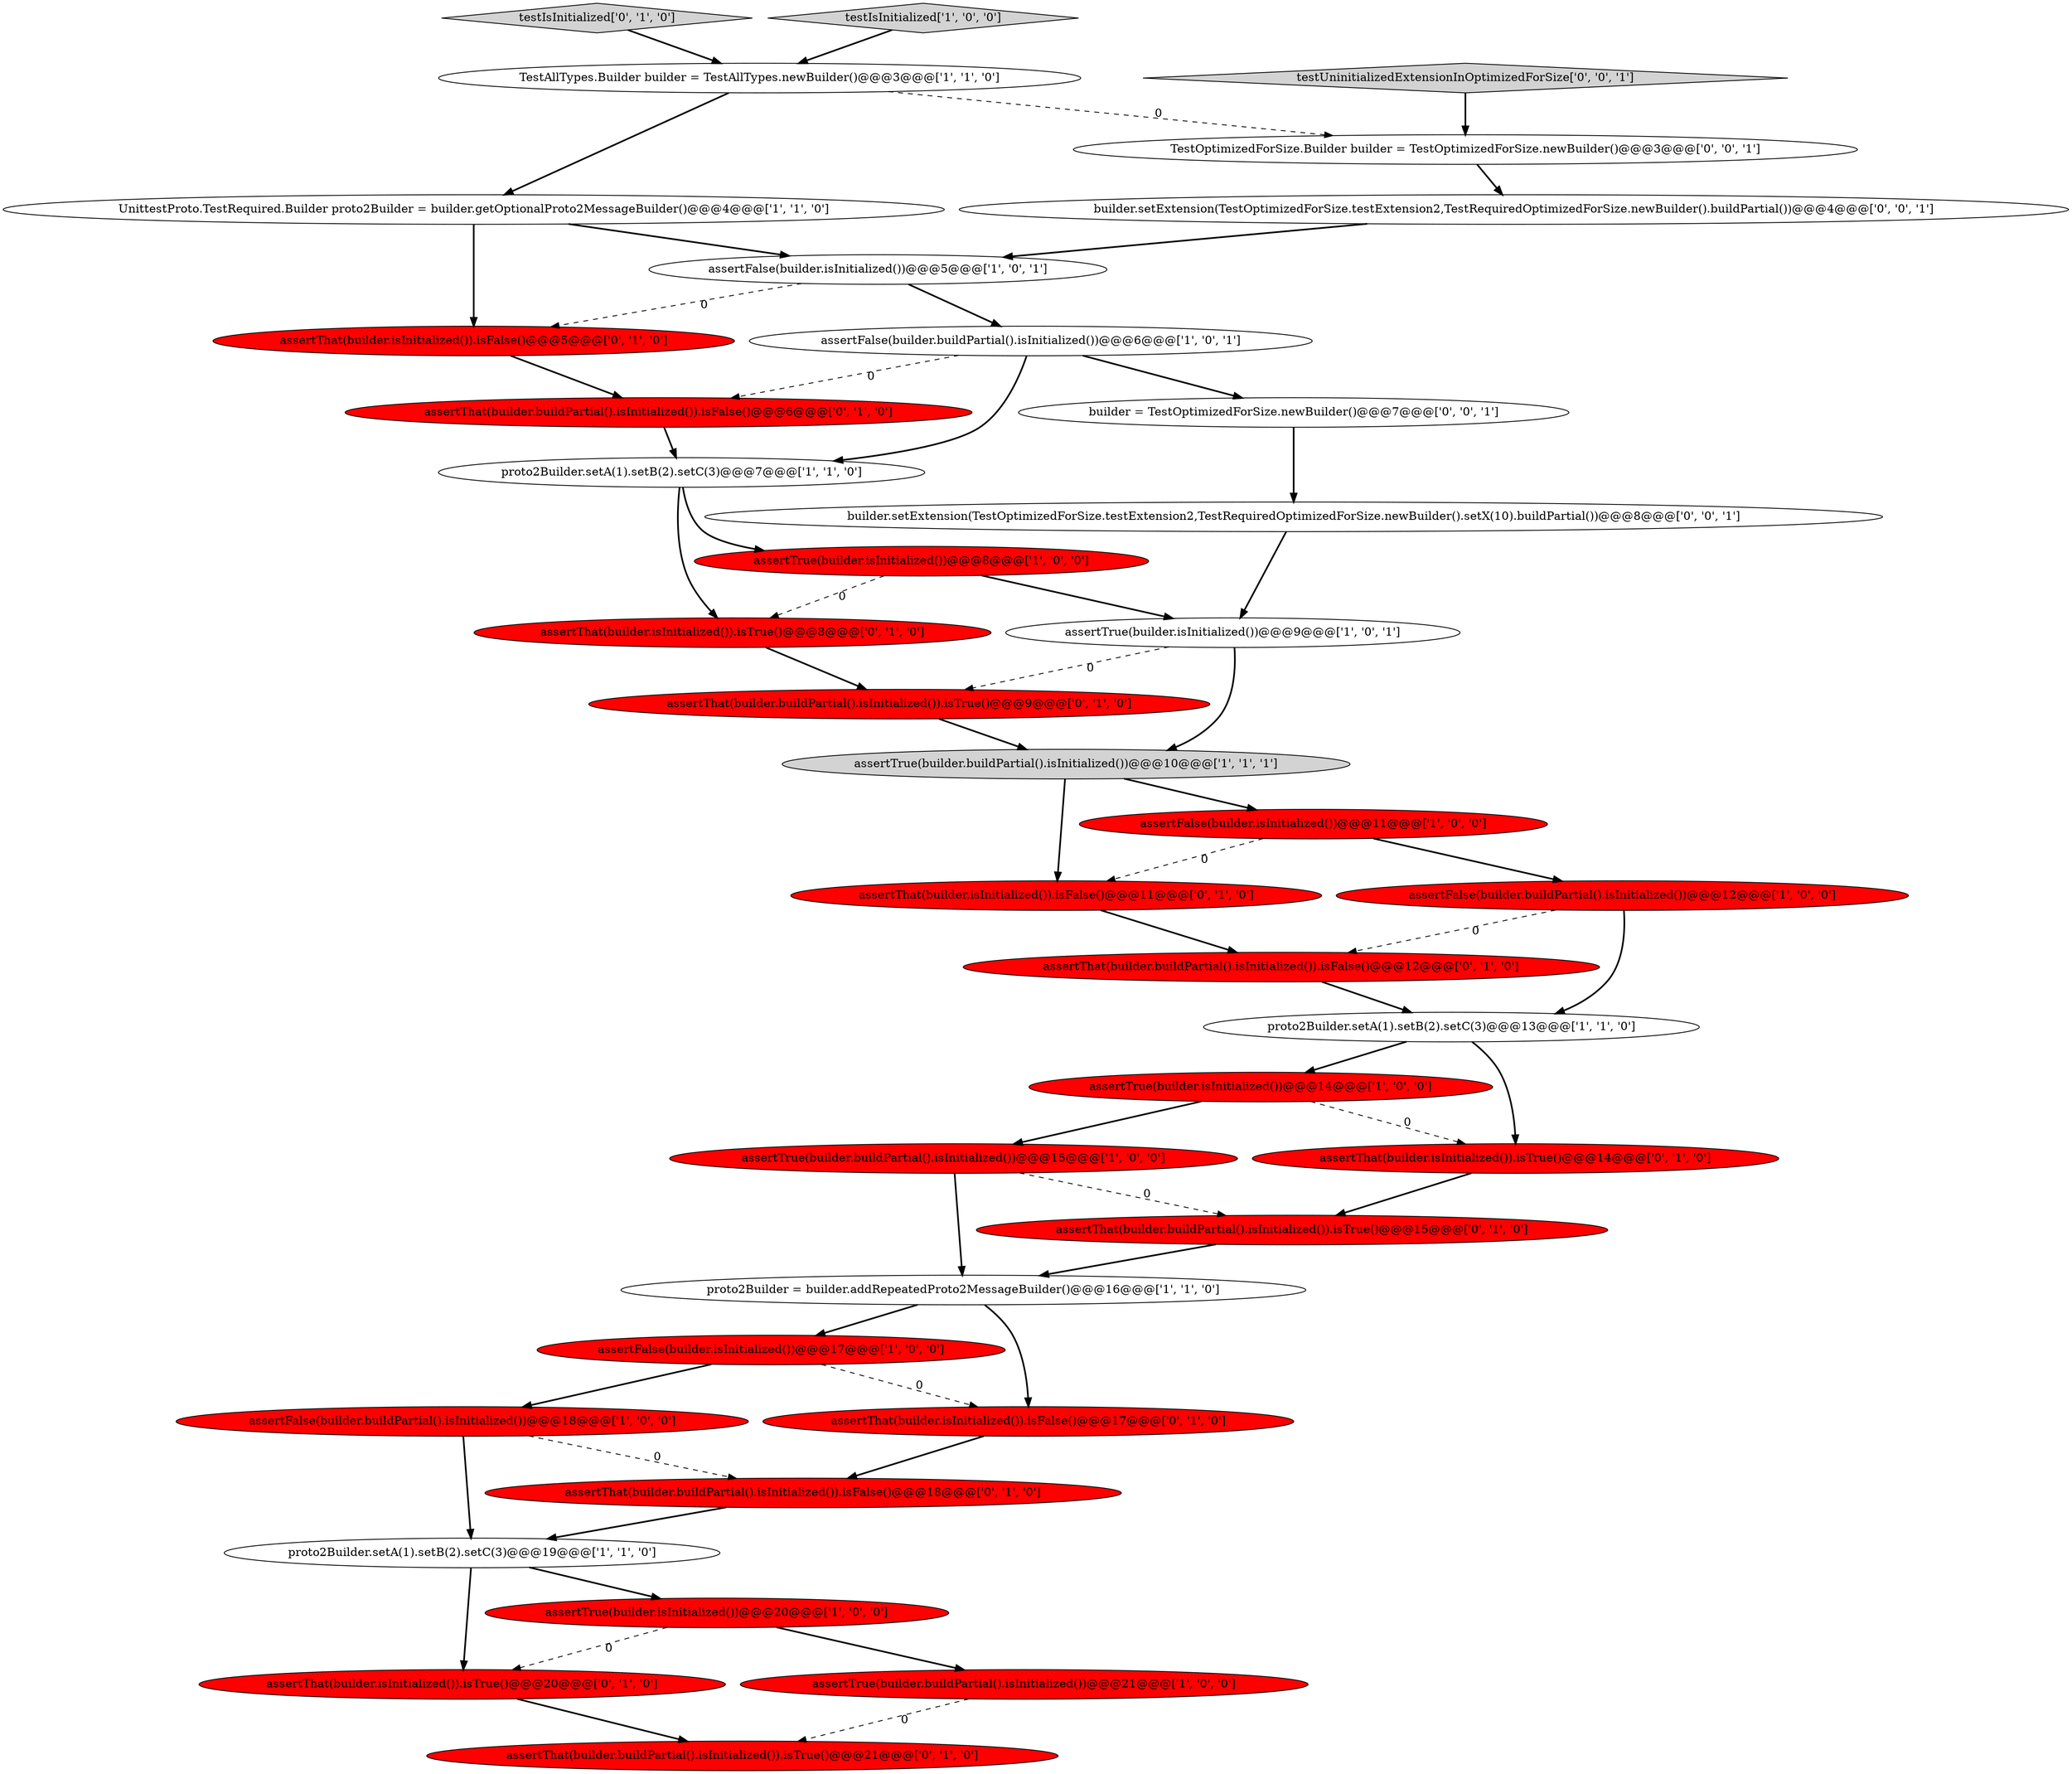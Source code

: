 digraph {
5 [style = filled, label = "assertTrue(builder.isInitialized())@@@8@@@['1', '0', '0']", fillcolor = red, shape = ellipse image = "AAA1AAABBB1BBB"];
18 [style = filled, label = "assertFalse(builder.buildPartial().isInitialized())@@@6@@@['1', '0', '1']", fillcolor = white, shape = ellipse image = "AAA0AAABBB1BBB"];
19 [style = filled, label = "assertFalse(builder.isInitialized())@@@17@@@['1', '0', '0']", fillcolor = red, shape = ellipse image = "AAA1AAABBB1BBB"];
21 [style = filled, label = "assertThat(builder.isInitialized()).isTrue()@@@8@@@['0', '1', '0']", fillcolor = red, shape = ellipse image = "AAA1AAABBB2BBB"];
20 [style = filled, label = "assertThat(builder.isInitialized()).isFalse()@@@5@@@['0', '1', '0']", fillcolor = red, shape = ellipse image = "AAA1AAABBB2BBB"];
22 [style = filled, label = "assertThat(builder.buildPartial().isInitialized()).isTrue()@@@9@@@['0', '1', '0']", fillcolor = red, shape = ellipse image = "AAA1AAABBB2BBB"];
6 [style = filled, label = "UnittestProto.TestRequired.Builder proto2Builder = builder.getOptionalProto2MessageBuilder()@@@4@@@['1', '1', '0']", fillcolor = white, shape = ellipse image = "AAA0AAABBB1BBB"];
1 [style = filled, label = "assertFalse(builder.buildPartial().isInitialized())@@@18@@@['1', '0', '0']", fillcolor = red, shape = ellipse image = "AAA1AAABBB1BBB"];
3 [style = filled, label = "TestAllTypes.Builder builder = TestAllTypes.newBuilder()@@@3@@@['1', '1', '0']", fillcolor = white, shape = ellipse image = "AAA0AAABBB1BBB"];
15 [style = filled, label = "assertTrue(builder.buildPartial().isInitialized())@@@15@@@['1', '0', '0']", fillcolor = red, shape = ellipse image = "AAA1AAABBB1BBB"];
34 [style = filled, label = "builder.setExtension(TestOptimizedForSize.testExtension2,TestRequiredOptimizedForSize.newBuilder().buildPartial())@@@4@@@['0', '0', '1']", fillcolor = white, shape = ellipse image = "AAA0AAABBB3BBB"];
35 [style = filled, label = "builder = TestOptimizedForSize.newBuilder()@@@7@@@['0', '0', '1']", fillcolor = white, shape = ellipse image = "AAA0AAABBB3BBB"];
26 [style = filled, label = "assertThat(builder.buildPartial().isInitialized()).isTrue()@@@15@@@['0', '1', '0']", fillcolor = red, shape = ellipse image = "AAA1AAABBB2BBB"];
23 [style = filled, label = "assertThat(builder.isInitialized()).isTrue()@@@20@@@['0', '1', '0']", fillcolor = red, shape = ellipse image = "AAA1AAABBB2BBB"];
28 [style = filled, label = "assertThat(builder.isInitialized()).isFalse()@@@17@@@['0', '1', '0']", fillcolor = red, shape = ellipse image = "AAA1AAABBB2BBB"];
16 [style = filled, label = "assertTrue(builder.buildPartial().isInitialized())@@@10@@@['1', '1', '1']", fillcolor = lightgray, shape = ellipse image = "AAA0AAABBB1BBB"];
14 [style = filled, label = "assertTrue(builder.isInitialized())@@@14@@@['1', '0', '0']", fillcolor = red, shape = ellipse image = "AAA1AAABBB1BBB"];
30 [style = filled, label = "assertThat(builder.buildPartial().isInitialized()).isFalse()@@@18@@@['0', '1', '0']", fillcolor = red, shape = ellipse image = "AAA1AAABBB2BBB"];
24 [style = filled, label = "assertThat(builder.buildPartial().isInitialized()).isFalse()@@@12@@@['0', '1', '0']", fillcolor = red, shape = ellipse image = "AAA1AAABBB2BBB"];
17 [style = filled, label = "proto2Builder = builder.addRepeatedProto2MessageBuilder()@@@16@@@['1', '1', '0']", fillcolor = white, shape = ellipse image = "AAA0AAABBB1BBB"];
8 [style = filled, label = "proto2Builder.setA(1).setB(2).setC(3)@@@13@@@['1', '1', '0']", fillcolor = white, shape = ellipse image = "AAA0AAABBB1BBB"];
10 [style = filled, label = "assertTrue(builder.isInitialized())@@@9@@@['1', '0', '1']", fillcolor = white, shape = ellipse image = "AAA0AAABBB1BBB"];
25 [style = filled, label = "assertThat(builder.buildPartial().isInitialized()).isTrue()@@@21@@@['0', '1', '0']", fillcolor = red, shape = ellipse image = "AAA1AAABBB2BBB"];
7 [style = filled, label = "proto2Builder.setA(1).setB(2).setC(3)@@@7@@@['1', '1', '0']", fillcolor = white, shape = ellipse image = "AAA0AAABBB1BBB"];
31 [style = filled, label = "testIsInitialized['0', '1', '0']", fillcolor = lightgray, shape = diamond image = "AAA0AAABBB2BBB"];
33 [style = filled, label = "builder.setExtension(TestOptimizedForSize.testExtension2,TestRequiredOptimizedForSize.newBuilder().setX(10).buildPartial())@@@8@@@['0', '0', '1']", fillcolor = white, shape = ellipse image = "AAA0AAABBB3BBB"];
32 [style = filled, label = "assertThat(builder.buildPartial().isInitialized()).isFalse()@@@6@@@['0', '1', '0']", fillcolor = red, shape = ellipse image = "AAA1AAABBB2BBB"];
36 [style = filled, label = "testUninitializedExtensionInOptimizedForSize['0', '0', '1']", fillcolor = lightgray, shape = diamond image = "AAA0AAABBB3BBB"];
12 [style = filled, label = "assertFalse(builder.isInitialized())@@@5@@@['1', '0', '1']", fillcolor = white, shape = ellipse image = "AAA0AAABBB1BBB"];
27 [style = filled, label = "assertThat(builder.isInitialized()).isFalse()@@@11@@@['0', '1', '0']", fillcolor = red, shape = ellipse image = "AAA1AAABBB2BBB"];
0 [style = filled, label = "assertFalse(builder.isInitialized())@@@11@@@['1', '0', '0']", fillcolor = red, shape = ellipse image = "AAA1AAABBB1BBB"];
37 [style = filled, label = "TestOptimizedForSize.Builder builder = TestOptimizedForSize.newBuilder()@@@3@@@['0', '0', '1']", fillcolor = white, shape = ellipse image = "AAA0AAABBB3BBB"];
2 [style = filled, label = "assertFalse(builder.buildPartial().isInitialized())@@@12@@@['1', '0', '0']", fillcolor = red, shape = ellipse image = "AAA1AAABBB1BBB"];
29 [style = filled, label = "assertThat(builder.isInitialized()).isTrue()@@@14@@@['0', '1', '0']", fillcolor = red, shape = ellipse image = "AAA1AAABBB2BBB"];
13 [style = filled, label = "proto2Builder.setA(1).setB(2).setC(3)@@@19@@@['1', '1', '0']", fillcolor = white, shape = ellipse image = "AAA0AAABBB1BBB"];
11 [style = filled, label = "assertTrue(builder.isInitialized())@@@20@@@['1', '0', '0']", fillcolor = red, shape = ellipse image = "AAA1AAABBB1BBB"];
9 [style = filled, label = "testIsInitialized['1', '0', '0']", fillcolor = lightgray, shape = diamond image = "AAA0AAABBB1BBB"];
4 [style = filled, label = "assertTrue(builder.buildPartial().isInitialized())@@@21@@@['1', '0', '0']", fillcolor = red, shape = ellipse image = "AAA1AAABBB1BBB"];
5->10 [style = bold, label=""];
23->25 [style = bold, label=""];
16->0 [style = bold, label=""];
30->13 [style = bold, label=""];
12->20 [style = dashed, label="0"];
16->27 [style = bold, label=""];
26->17 [style = bold, label=""];
28->30 [style = bold, label=""];
22->16 [style = bold, label=""];
1->30 [style = dashed, label="0"];
3->37 [style = dashed, label="0"];
0->2 [style = bold, label=""];
11->4 [style = bold, label=""];
35->33 [style = bold, label=""];
8->14 [style = bold, label=""];
20->32 [style = bold, label=""];
3->6 [style = bold, label=""];
11->23 [style = dashed, label="0"];
33->10 [style = bold, label=""];
32->7 [style = bold, label=""];
0->27 [style = dashed, label="0"];
10->22 [style = dashed, label="0"];
34->12 [style = bold, label=""];
13->11 [style = bold, label=""];
1->13 [style = bold, label=""];
17->19 [style = bold, label=""];
29->26 [style = bold, label=""];
6->20 [style = bold, label=""];
4->25 [style = dashed, label="0"];
19->1 [style = bold, label=""];
15->17 [style = bold, label=""];
7->5 [style = bold, label=""];
17->28 [style = bold, label=""];
10->16 [style = bold, label=""];
21->22 [style = bold, label=""];
37->34 [style = bold, label=""];
12->18 [style = bold, label=""];
13->23 [style = bold, label=""];
15->26 [style = dashed, label="0"];
18->35 [style = bold, label=""];
7->21 [style = bold, label=""];
9->3 [style = bold, label=""];
5->21 [style = dashed, label="0"];
14->15 [style = bold, label=""];
27->24 [style = bold, label=""];
36->37 [style = bold, label=""];
24->8 [style = bold, label=""];
31->3 [style = bold, label=""];
18->7 [style = bold, label=""];
2->24 [style = dashed, label="0"];
14->29 [style = dashed, label="0"];
8->29 [style = bold, label=""];
19->28 [style = dashed, label="0"];
2->8 [style = bold, label=""];
18->32 [style = dashed, label="0"];
6->12 [style = bold, label=""];
}
